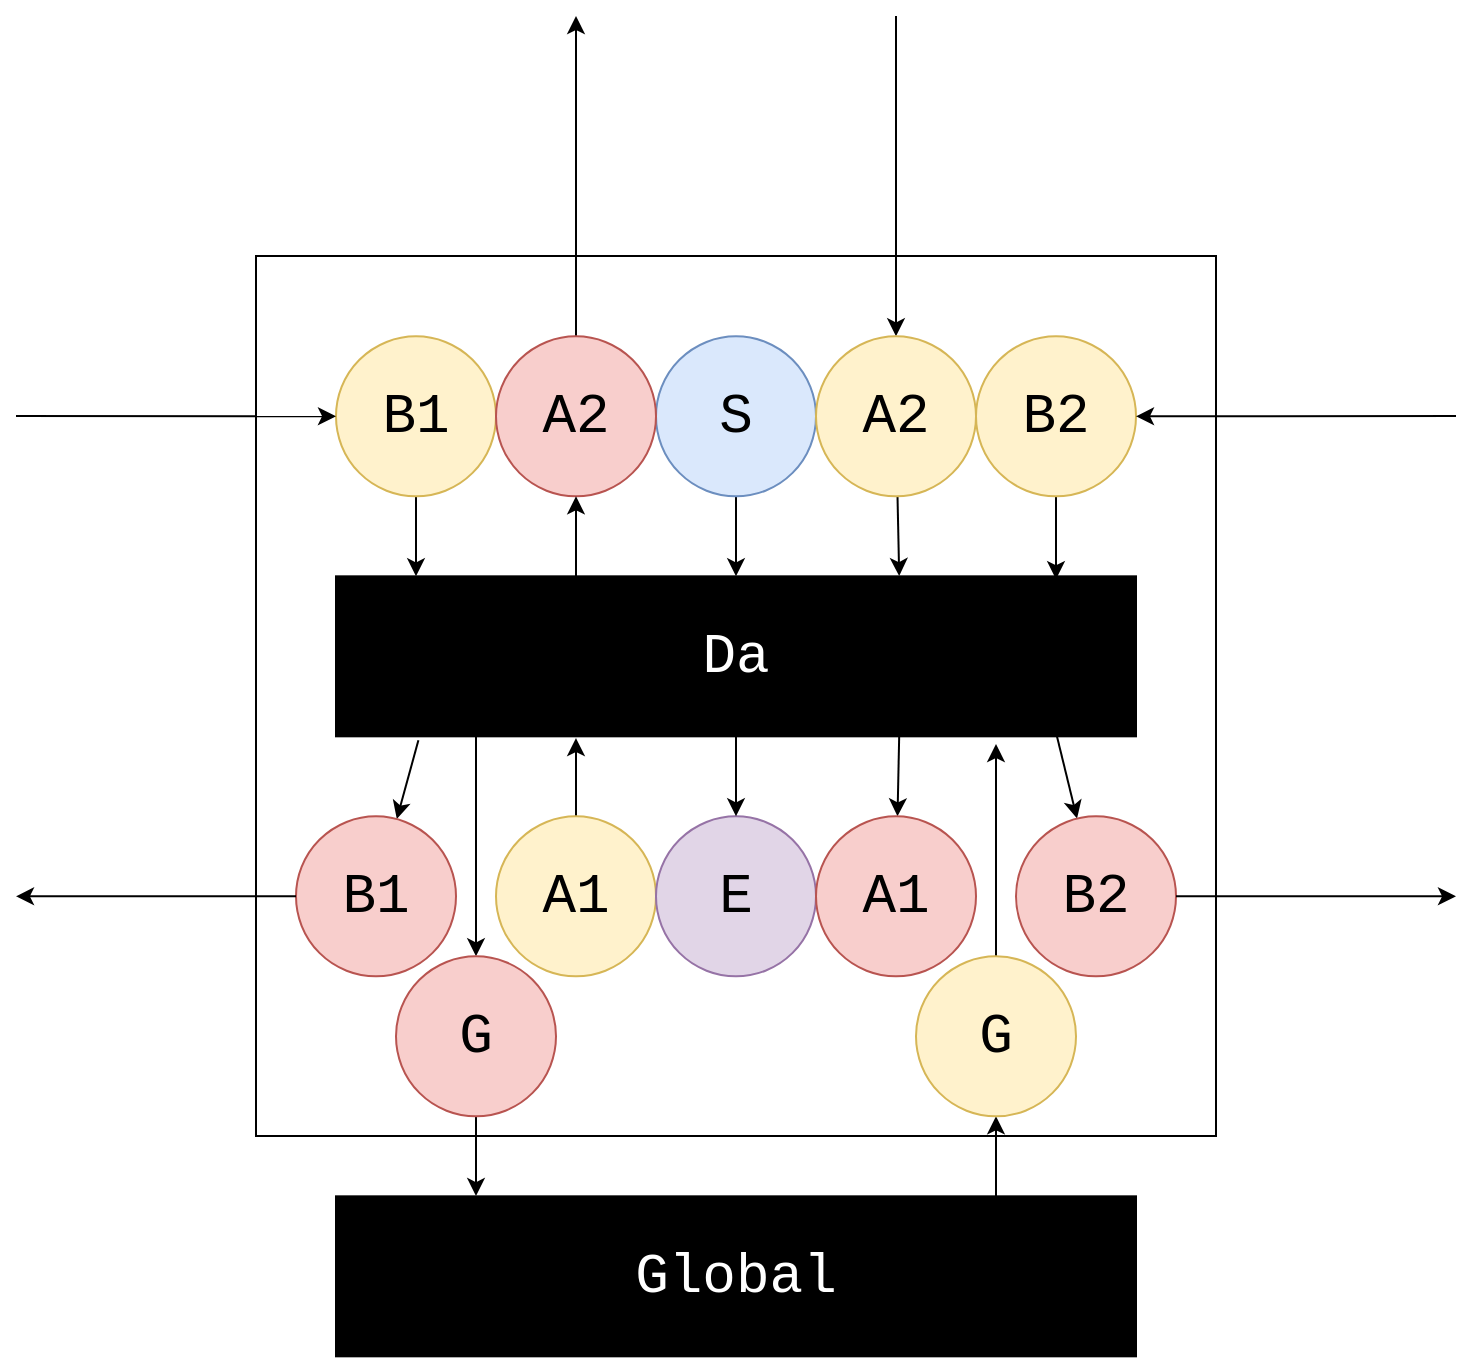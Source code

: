 <mxfile version="10.9.6" type="device"><diagram id="igKop2vHGZM8EeoXrK0b" name="Page-1"><mxGraphModel dx="2205" dy="778" grid="1" gridSize="10" guides="1" tooltips="1" connect="1" arrows="1" fold="1" page="1" pageScale="1" pageWidth="850" pageHeight="1100" math="0" shadow="0"><root><mxCell id="0"/><mxCell id="1" parent="0"/><mxCell id="MmsOixdhA6tkevEXC6XX-164" value="" style="rounded=0;whiteSpace=wrap;html=1;fillColor=#FFFFFF;fontColor=#FFFFFF;" parent="1" vertex="1"><mxGeometry x="80" y="640" width="480" height="440" as="geometry"/></mxCell><mxCell id="MmsOixdhA6tkevEXC6XX-165" style="edgeStyle=none;rounded=0;orthogonalLoop=1;jettySize=auto;html=1;startArrow=none;startFill=0;endArrow=classic;endFill=1;fontColor=#FFFFFF;" parent="1" source="MmsOixdhA6tkevEXC6XX-166" target="MmsOixdhA6tkevEXC6XX-208" edge="1"><mxGeometry relative="1" as="geometry"/></mxCell><mxCell id="MmsOixdhA6tkevEXC6XX-166" value="S" style="ellipse;whiteSpace=wrap;html=1;aspect=fixed;fillColor=#dae8fc;strokeColor=#6c8ebf;fontSize=28;fontFamily=Courier New;" parent="1" vertex="1"><mxGeometry x="280" y="680.167" width="80" height="80" as="geometry"/></mxCell><mxCell id="MmsOixdhA6tkevEXC6XX-167" style="edgeStyle=none;rounded=0;orthogonalLoop=1;jettySize=auto;html=1;entryX=0.9;entryY=0.018;entryDx=0;entryDy=0;entryPerimeter=0;startArrow=none;startFill=0;endArrow=classic;endFill=1;fontColor=#FFFFFF;" parent="1" source="MmsOixdhA6tkevEXC6XX-168" target="MmsOixdhA6tkevEXC6XX-208" edge="1"><mxGeometry relative="1" as="geometry"/></mxCell><mxCell id="MmsOixdhA6tkevEXC6XX-168" value="&lt;div style=&quot;font-size: 28px;&quot;&gt;B2&lt;/div&gt;" style="ellipse;whiteSpace=wrap;html=1;aspect=fixed;fillColor=#fff2cc;strokeColor=#d6b656;fontSize=28;fontFamily=Courier New;" parent="1" vertex="1"><mxGeometry x="440" y="680.167" width="80" height="80" as="geometry"/></mxCell><mxCell id="MmsOixdhA6tkevEXC6XX-169" style="edgeStyle=none;rounded=0;orthogonalLoop=1;jettySize=auto;html=1;entryX=0.3;entryY=1.011;entryDx=0;entryDy=0;entryPerimeter=0;startArrow=none;startFill=0;endArrow=classic;endFill=1;fontColor=#FFFFFF;" parent="1" source="MmsOixdhA6tkevEXC6XX-170" target="MmsOixdhA6tkevEXC6XX-208" edge="1"><mxGeometry relative="1" as="geometry"/></mxCell><mxCell id="MmsOixdhA6tkevEXC6XX-170" value="A1" style="ellipse;whiteSpace=wrap;html=1;aspect=fixed;fillColor=#fff2cc;strokeColor=#d6b656;fontSize=28;fontFamily=Courier New;" parent="1" vertex="1"><mxGeometry x="200" y="920.167" width="80" height="80" as="geometry"/></mxCell><mxCell id="MmsOixdhA6tkevEXC6XX-171" style="edgeStyle=none;rounded=0;orthogonalLoop=1;jettySize=auto;html=1;entryX=0.1;entryY=0;entryDx=0;entryDy=0;entryPerimeter=0;startArrow=none;startFill=0;endArrow=classic;endFill=1;fontColor=#FFFFFF;" parent="1" source="MmsOixdhA6tkevEXC6XX-172" target="MmsOixdhA6tkevEXC6XX-208" edge="1"><mxGeometry relative="1" as="geometry"/></mxCell><mxCell id="MmsOixdhA6tkevEXC6XX-172" value="B1" style="ellipse;whiteSpace=wrap;html=1;aspect=fixed;fillColor=#fff2cc;strokeColor=#d6b656;fontSize=28;fontFamily=Courier New;" parent="1" vertex="1"><mxGeometry x="120" y="680.167" width="80" height="80" as="geometry"/></mxCell><mxCell id="MmsOixdhA6tkevEXC6XX-173" style="edgeStyle=none;rounded=0;orthogonalLoop=1;jettySize=auto;html=1;entryX=0.704;entryY=-0.002;entryDx=0;entryDy=0;entryPerimeter=0;startArrow=none;startFill=0;endArrow=classic;endFill=1;fontColor=#FFFFFF;" parent="1" source="MmsOixdhA6tkevEXC6XX-174" target="MmsOixdhA6tkevEXC6XX-208" edge="1"><mxGeometry relative="1" as="geometry"/></mxCell><mxCell id="MmsOixdhA6tkevEXC6XX-211" style="edgeStyle=none;rounded=0;orthogonalLoop=1;jettySize=auto;html=1;entryX=0.5;entryY=1;entryDx=0;entryDy=0;startArrow=classic;startFill=1;endArrow=none;endFill=0;fontColor=#FFFFFF;exitX=0.5;exitY=0;exitDx=0;exitDy=0;" parent="1" source="MmsOixdhA6tkevEXC6XX-174" edge="1"><mxGeometry relative="1" as="geometry"><mxPoint x="400" y="520" as="targetPoint"/></mxGeometry></mxCell><mxCell id="MmsOixdhA6tkevEXC6XX-174" value="A2" style="ellipse;whiteSpace=wrap;html=1;aspect=fixed;fillColor=#fff2cc;strokeColor=#d6b656;fontSize=28;fontFamily=Courier New;" parent="1" vertex="1"><mxGeometry x="360" y="680.167" width="80" height="80" as="geometry"/></mxCell><mxCell id="MmsOixdhA6tkevEXC6XX-175" value="E" style="ellipse;whiteSpace=wrap;html=1;aspect=fixed;fillColor=#e1d5e7;strokeColor=#9673a6;fontSize=28;fontFamily=Courier New;" parent="1" vertex="1"><mxGeometry x="280" y="920.167" width="80" height="80" as="geometry"/></mxCell><mxCell id="MmsOixdhA6tkevEXC6XX-176" style="edgeStyle=none;rounded=0;orthogonalLoop=1;jettySize=auto;html=1;entryX=0.901;entryY=0.996;entryDx=0;entryDy=0;entryPerimeter=0;startArrow=classic;startFill=1;endArrow=none;endFill=0;fontColor=#FFFFFF;" parent="1" source="MmsOixdhA6tkevEXC6XX-177" target="MmsOixdhA6tkevEXC6XX-208" edge="1"><mxGeometry relative="1" as="geometry"/></mxCell><mxCell id="MmsOixdhA6tkevEXC6XX-177" value="B2" style="ellipse;whiteSpace=wrap;html=1;aspect=fixed;fillColor=#f8cecc;strokeColor=#b85450;fontSize=28;fontFamily=Courier New;" parent="1" vertex="1"><mxGeometry x="460" y="920.167" width="80" height="80" as="geometry"/></mxCell><mxCell id="MmsOixdhA6tkevEXC6XX-178" style="edgeStyle=none;rounded=0;orthogonalLoop=1;jettySize=auto;html=1;entryX=0.704;entryY=0.996;entryDx=0;entryDy=0;entryPerimeter=0;startArrow=classic;startFill=1;endArrow=none;endFill=0;fontColor=#FFFFFF;" parent="1" source="MmsOixdhA6tkevEXC6XX-179" target="MmsOixdhA6tkevEXC6XX-208" edge="1"><mxGeometry relative="1" as="geometry"/></mxCell><mxCell id="MmsOixdhA6tkevEXC6XX-179" value="A1" style="ellipse;whiteSpace=wrap;html=1;aspect=fixed;fillColor=#f8cecc;strokeColor=#b85450;fontSize=28;fontFamily=Courier New;" parent="1" vertex="1"><mxGeometry x="360" y="920.167" width="80" height="80" as="geometry"/></mxCell><mxCell id="MmsOixdhA6tkevEXC6XX-180" style="edgeStyle=none;rounded=0;orthogonalLoop=1;jettySize=auto;html=1;entryX=0.103;entryY=1.025;entryDx=0;entryDy=0;entryPerimeter=0;startArrow=classic;startFill=1;endArrow=none;endFill=0;fontColor=#FFFFFF;" parent="1" source="MmsOixdhA6tkevEXC6XX-181" target="MmsOixdhA6tkevEXC6XX-208" edge="1"><mxGeometry relative="1" as="geometry"/></mxCell><mxCell id="MmsOixdhA6tkevEXC6XX-181" value="B1" style="ellipse;whiteSpace=wrap;html=1;aspect=fixed;fillColor=#f8cecc;strokeColor=#b85450;fontSize=28;fontFamily=Courier New;" parent="1" vertex="1"><mxGeometry x="100" y="920.167" width="80" height="80" as="geometry"/></mxCell><mxCell id="MmsOixdhA6tkevEXC6XX-210" style="edgeStyle=none;rounded=0;orthogonalLoop=1;jettySize=auto;html=1;entryX=0.5;entryY=1;entryDx=0;entryDy=0;startArrow=none;startFill=0;endArrow=classic;endFill=1;fontColor=#FFFFFF;" parent="1" source="MmsOixdhA6tkevEXC6XX-182" edge="1"><mxGeometry relative="1" as="geometry"><mxPoint x="240" y="520" as="targetPoint"/></mxGeometry></mxCell><mxCell id="MmsOixdhA6tkevEXC6XX-182" value="&lt;div style=&quot;font-size: 28px;&quot;&gt;A2&lt;/div&gt;" style="ellipse;whiteSpace=wrap;html=1;aspect=fixed;fillColor=#f8cecc;strokeColor=#b85450;fontSize=28;fontFamily=Courier New;" parent="1" vertex="1"><mxGeometry x="200" y="680.167" width="80" height="80" as="geometry"/></mxCell><mxCell id="MmsOixdhA6tkevEXC6XX-191" style="edgeStyle=none;rounded=0;orthogonalLoop=1;jettySize=auto;html=1;exitX=0;exitY=0.5;exitDx=0;exitDy=0;startArrow=none;startFill=0;endArrow=classic;endFill=1;fontColor=#FFFFFF;" parent="1" target="MmsOixdhA6tkevEXC6XX-168" edge="1"><mxGeometry relative="1" as="geometry"><mxPoint x="680" y="720" as="sourcePoint"/></mxGeometry></mxCell><mxCell id="MmsOixdhA6tkevEXC6XX-201" style="edgeStyle=none;rounded=0;orthogonalLoop=1;jettySize=auto;html=1;exitX=1;exitY=0.5;exitDx=0;exitDy=0;startArrow=none;startFill=0;endArrow=classic;endFill=1;fontColor=#FFFFFF;" parent="1" target="MmsOixdhA6tkevEXC6XX-172" edge="1"><mxGeometry relative="1" as="geometry"><mxPoint x="-40" y="720" as="sourcePoint"/></mxGeometry></mxCell><mxCell id="MmsOixdhA6tkevEXC6XX-203" style="edgeStyle=none;rounded=0;orthogonalLoop=1;jettySize=auto;html=1;startArrow=none;startFill=0;endArrow=classic;endFill=1;fontColor=#FFFFFF;" parent="1" source="MmsOixdhA6tkevEXC6XX-181" edge="1"><mxGeometry relative="1" as="geometry"><mxPoint x="-40" y="960.167" as="targetPoint"/></mxGeometry></mxCell><mxCell id="MmsOixdhA6tkevEXC6XX-204" style="edgeStyle=none;rounded=0;orthogonalLoop=1;jettySize=auto;html=1;exitX=1;exitY=0.5;exitDx=0;exitDy=0;startArrow=none;startFill=0;endArrow=classic;endFill=1;fontColor=#FFFFFF;" parent="1" source="MmsOixdhA6tkevEXC6XX-177" edge="1"><mxGeometry relative="1" as="geometry"><mxPoint x="680" y="960.167" as="targetPoint"/></mxGeometry></mxCell><mxCell id="MmsOixdhA6tkevEXC6XX-206" style="edgeStyle=none;rounded=0;orthogonalLoop=1;jettySize=auto;html=1;entryX=0.5;entryY=1;entryDx=0;entryDy=0;startArrow=none;startFill=0;endArrow=classic;endFill=1;fontColor=#FFFFFF;exitX=0.3;exitY=0.019;exitDx=0;exitDy=0;exitPerimeter=0;" parent="1" source="MmsOixdhA6tkevEXC6XX-208" target="MmsOixdhA6tkevEXC6XX-182" edge="1"><mxGeometry relative="1" as="geometry"><mxPoint x="400" y="799.167" as="sourcePoint"/></mxGeometry></mxCell><mxCell id="MmsOixdhA6tkevEXC6XX-207" style="edgeStyle=none;rounded=0;orthogonalLoop=1;jettySize=auto;html=1;startArrow=none;startFill=0;endArrow=classic;endFill=1;fontColor=#FFFFFF;" parent="1" source="MmsOixdhA6tkevEXC6XX-208" target="MmsOixdhA6tkevEXC6XX-175" edge="1"><mxGeometry relative="1" as="geometry"/></mxCell><mxCell id="MmsOixdhA6tkevEXC6XX-208" value="Da" style="rounded=0;whiteSpace=wrap;html=1;fillColor=#000000;fontColor=#FFFFFF;fontSize=28;fontFamily=Courier New;" parent="1" vertex="1"><mxGeometry x="120" y="800.167" width="400" height="80" as="geometry"/></mxCell><mxCell id="OJ2SCs4ZVPVr1esCsf2w-5" style="edgeStyle=orthogonalEdgeStyle;rounded=0;orthogonalLoop=1;jettySize=auto;html=1;exitX=0.5;exitY=0;exitDx=0;exitDy=0;entryX=0.175;entryY=0.998;entryDx=0;entryDy=0;entryPerimeter=0;startArrow=classic;startFill=1;endArrow=none;endFill=0;" edge="1" parent="1" source="OJ2SCs4ZVPVr1esCsf2w-2" target="MmsOixdhA6tkevEXC6XX-208"><mxGeometry relative="1" as="geometry"/></mxCell><mxCell id="OJ2SCs4ZVPVr1esCsf2w-7" style="edgeStyle=orthogonalEdgeStyle;rounded=0;orthogonalLoop=1;jettySize=auto;html=1;entryX=0.175;entryY=-0.002;entryDx=0;entryDy=0;entryPerimeter=0;startArrow=none;startFill=0;endArrow=classic;endFill=1;" edge="1" parent="1" source="OJ2SCs4ZVPVr1esCsf2w-2" target="OJ2SCs4ZVPVr1esCsf2w-6"><mxGeometry relative="1" as="geometry"/></mxCell><mxCell id="OJ2SCs4ZVPVr1esCsf2w-2" value="G" style="ellipse;whiteSpace=wrap;html=1;aspect=fixed;fillColor=#f8cecc;strokeColor=#b85450;fontSize=28;fontFamily=Courier New;" vertex="1" parent="1"><mxGeometry x="150" y="990.167" width="80" height="80" as="geometry"/></mxCell><mxCell id="OJ2SCs4ZVPVr1esCsf2w-4" style="edgeStyle=orthogonalEdgeStyle;rounded=0;orthogonalLoop=1;jettySize=auto;html=1;exitX=0.5;exitY=0;exitDx=0;exitDy=0;entryX=0.825;entryY=1.048;entryDx=0;entryDy=0;entryPerimeter=0;" edge="1" parent="1" source="OJ2SCs4ZVPVr1esCsf2w-3" target="MmsOixdhA6tkevEXC6XX-208"><mxGeometry relative="1" as="geometry"/></mxCell><mxCell id="OJ2SCs4ZVPVr1esCsf2w-8" style="edgeStyle=orthogonalEdgeStyle;rounded=0;orthogonalLoop=1;jettySize=auto;html=1;entryX=0.825;entryY=0.123;entryDx=0;entryDy=0;entryPerimeter=0;startArrow=classic;startFill=1;endArrow=none;endFill=0;" edge="1" parent="1" source="OJ2SCs4ZVPVr1esCsf2w-3" target="OJ2SCs4ZVPVr1esCsf2w-6"><mxGeometry relative="1" as="geometry"/></mxCell><mxCell id="OJ2SCs4ZVPVr1esCsf2w-3" value="G" style="ellipse;whiteSpace=wrap;html=1;aspect=fixed;fillColor=#fff2cc;strokeColor=#d6b656;fontSize=28;fontFamily=Courier New;" vertex="1" parent="1"><mxGeometry x="410" y="990.167" width="80" height="80" as="geometry"/></mxCell><mxCell id="OJ2SCs4ZVPVr1esCsf2w-6" value="&lt;div&gt;Global&lt;/div&gt;" style="rounded=0;whiteSpace=wrap;html=1;fillColor=#000000;fontColor=#FFFFFF;fontSize=28;fontFamily=Courier New;" vertex="1" parent="1"><mxGeometry x="120" y="1110.167" width="400" height="80" as="geometry"/></mxCell></root></mxGraphModel></diagram></mxfile>